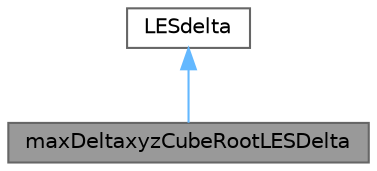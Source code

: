 digraph "maxDeltaxyzCubeRootLESDelta"
{
 // LATEX_PDF_SIZE
  bgcolor="transparent";
  edge [fontname=Helvetica,fontsize=10,labelfontname=Helvetica,labelfontsize=10];
  node [fontname=Helvetica,fontsize=10,shape=box,height=0.2,width=0.4];
  Node1 [id="Node000001",label="maxDeltaxyzCubeRootLESDelta",height=0.2,width=0.4,color="gray40", fillcolor="grey60", style="filled", fontcolor="black",tooltip=" "];
  Node2 -> Node1 [id="edge1_Node000001_Node000002",dir="back",color="steelblue1",style="solid",tooltip=" "];
  Node2 [id="Node000002",label="LESdelta",height=0.2,width=0.4,color="gray40", fillcolor="white", style="filled",URL="$classFoam_1_1LESdelta.html",tooltip="Abstract base class for LES deltas."];
}
